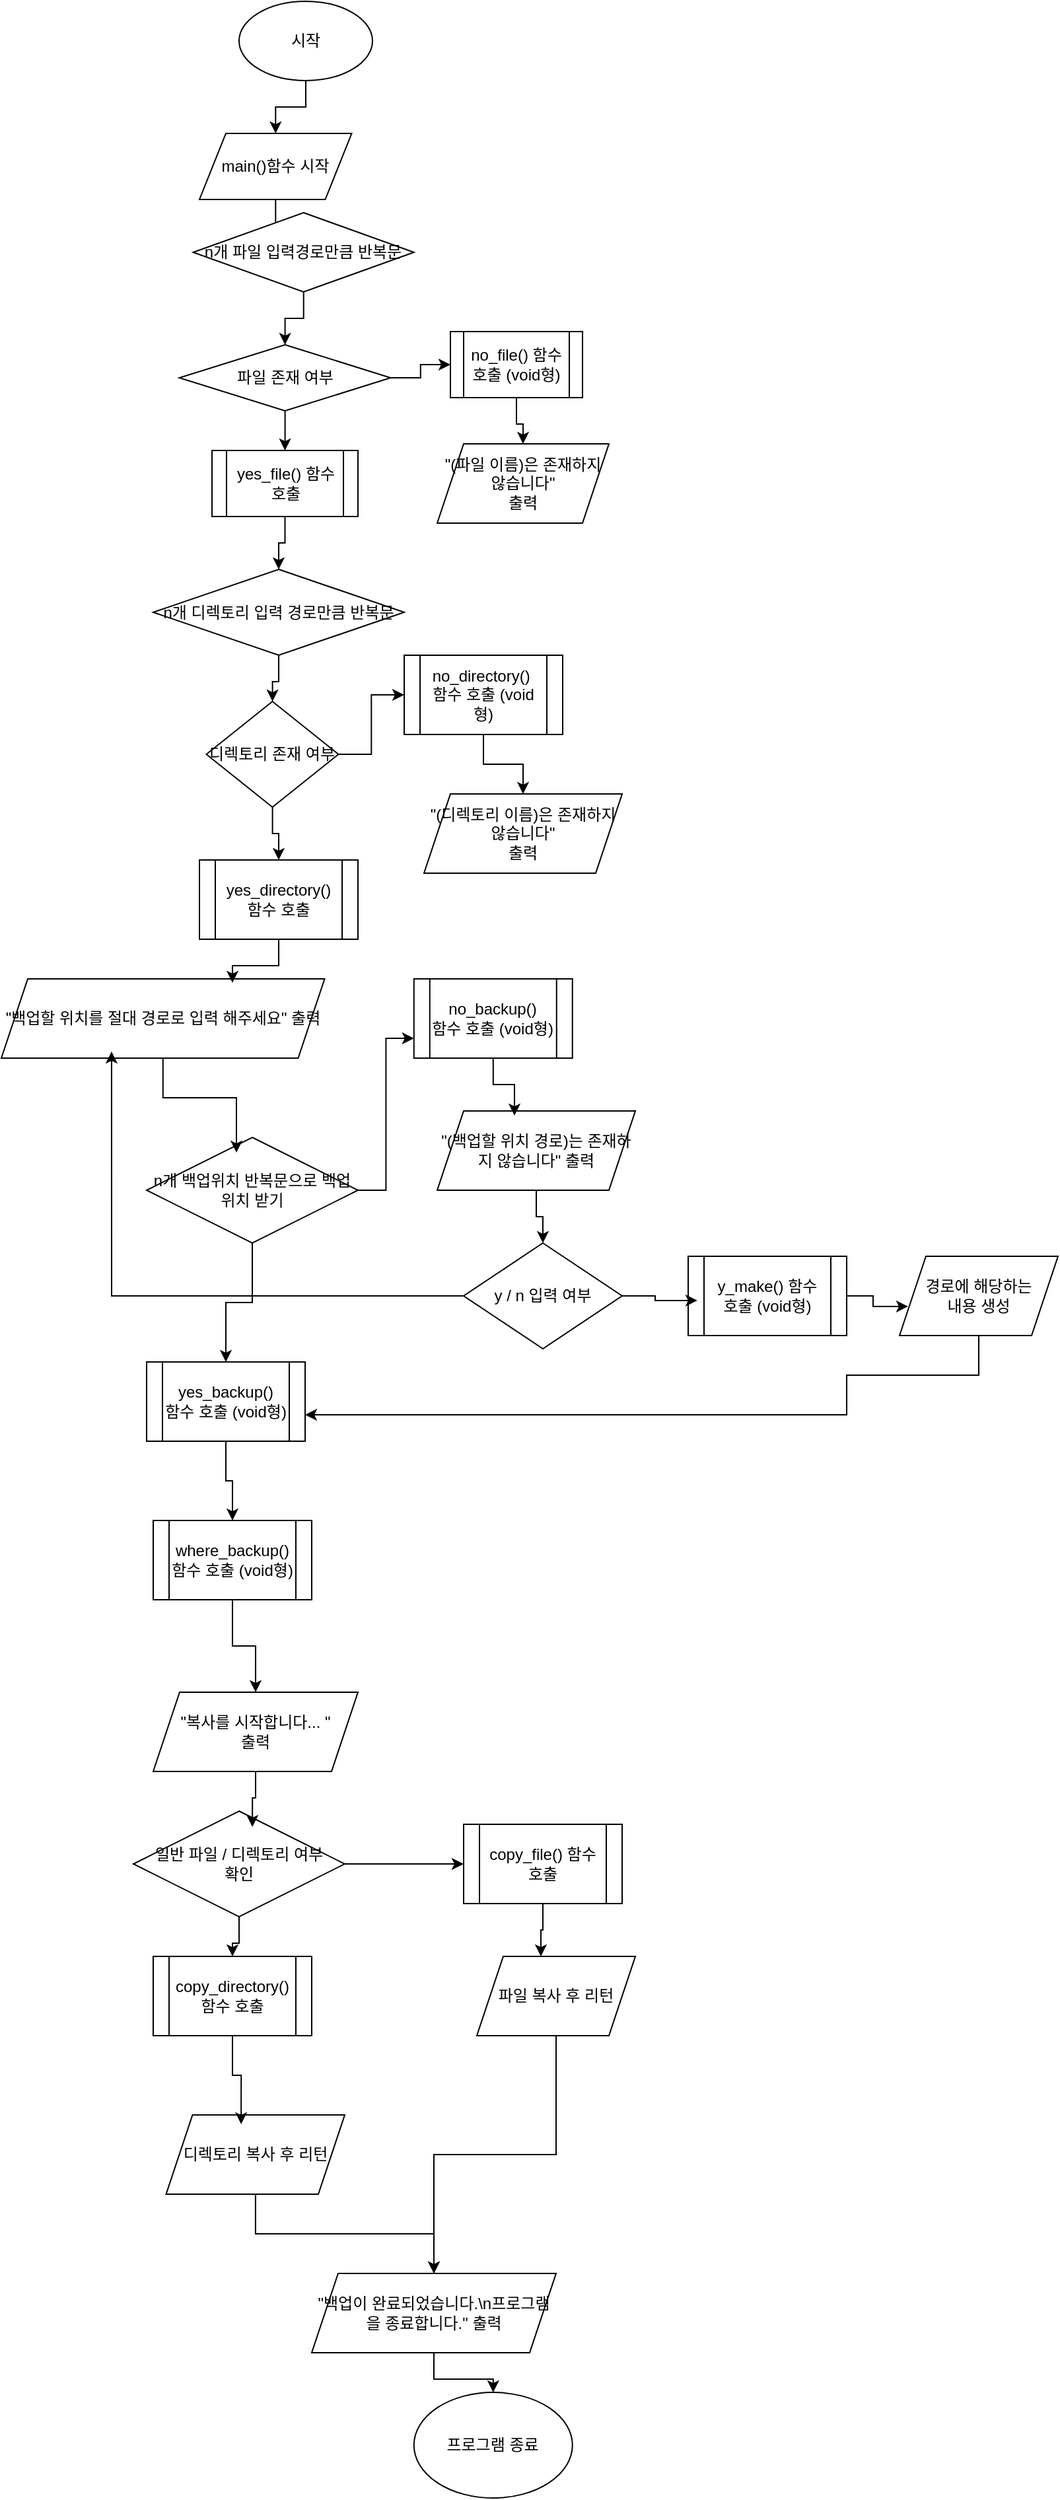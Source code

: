 <mxfile version="28.2.8">
  <diagram name="페이지-1" id="_Ow8sb25zV9HUHV_xPIu">
    <mxGraphModel dx="1628" dy="606" grid="1" gridSize="10" guides="1" tooltips="1" connect="1" arrows="1" fold="1" page="1" pageScale="1" pageWidth="690" pageHeight="980" math="0" shadow="0">
      <root>
        <mxCell id="0" />
        <mxCell id="1" parent="0" />
        <mxCell id="-bwylKkLOB3QHr3YSKQO-12" value="" style="edgeStyle=orthogonalEdgeStyle;rounded=0;orthogonalLoop=1;jettySize=auto;html=1;" edge="1" parent="1" source="-bwylKkLOB3QHr3YSKQO-1" target="-bwylKkLOB3QHr3YSKQO-2">
          <mxGeometry relative="1" as="geometry" />
        </mxCell>
        <mxCell id="-bwylKkLOB3QHr3YSKQO-1" value="&lt;span style=&quot;&quot;&gt;시작&lt;/span&gt;" style="ellipse;whiteSpace=wrap;html=1;labelBackgroundColor=none;" vertex="1" parent="1">
          <mxGeometry x="80" width="101" height="60" as="geometry" />
        </mxCell>
        <mxCell id="-bwylKkLOB3QHr3YSKQO-28" value="" style="edgeStyle=orthogonalEdgeStyle;rounded=0;orthogonalLoop=1;jettySize=auto;html=1;" edge="1" parent="1" source="-bwylKkLOB3QHr3YSKQO-2" target="-bwylKkLOB3QHr3YSKQO-25">
          <mxGeometry relative="1" as="geometry" />
        </mxCell>
        <mxCell id="-bwylKkLOB3QHr3YSKQO-2" value="main()함수 시작" style="shape=parallelogram;perimeter=parallelogramPerimeter;whiteSpace=wrap;html=1;fixedSize=1;" vertex="1" parent="1">
          <mxGeometry x="50" y="100" width="115.25" height="50" as="geometry" />
        </mxCell>
        <mxCell id="-bwylKkLOB3QHr3YSKQO-14" value="" style="edgeStyle=orthogonalEdgeStyle;rounded=0;orthogonalLoop=1;jettySize=auto;html=1;" edge="1" parent="1" source="-bwylKkLOB3QHr3YSKQO-3" target="-bwylKkLOB3QHr3YSKQO-5">
          <mxGeometry relative="1" as="geometry" />
        </mxCell>
        <mxCell id="-bwylKkLOB3QHr3YSKQO-35" style="edgeStyle=orthogonalEdgeStyle;rounded=0;orthogonalLoop=1;jettySize=auto;html=1;" edge="1" parent="1" source="-bwylKkLOB3QHr3YSKQO-3" target="-bwylKkLOB3QHr3YSKQO-4">
          <mxGeometry relative="1" as="geometry" />
        </mxCell>
        <mxCell id="-bwylKkLOB3QHr3YSKQO-3" value="파일 존재 여부" style="rhombus;whiteSpace=wrap;html=1;" vertex="1" parent="1">
          <mxGeometry x="34.75" y="260" width="160" height="50" as="geometry" />
        </mxCell>
        <mxCell id="-bwylKkLOB3QHr3YSKQO-16" value="" style="edgeStyle=orthogonalEdgeStyle;rounded=0;orthogonalLoop=1;jettySize=auto;html=1;" edge="1" parent="1" source="-bwylKkLOB3QHr3YSKQO-4" target="-bwylKkLOB3QHr3YSKQO-15">
          <mxGeometry relative="1" as="geometry" />
        </mxCell>
        <mxCell id="-bwylKkLOB3QHr3YSKQO-4" value="no_file() 함수&lt;div&gt;호출 (void형)&lt;/div&gt;" style="shape=process;whiteSpace=wrap;html=1;backgroundOutline=1;" vertex="1" parent="1">
          <mxGeometry x="240" y="250" width="100" height="50" as="geometry" />
        </mxCell>
        <mxCell id="-bwylKkLOB3QHr3YSKQO-37" style="edgeStyle=orthogonalEdgeStyle;rounded=0;orthogonalLoop=1;jettySize=auto;html=1;entryX=0.5;entryY=0;entryDx=0;entryDy=0;" edge="1" parent="1" source="-bwylKkLOB3QHr3YSKQO-5" target="-bwylKkLOB3QHr3YSKQO-36">
          <mxGeometry relative="1" as="geometry" />
        </mxCell>
        <mxCell id="-bwylKkLOB3QHr3YSKQO-5" value="yes_file() 함수&lt;div&gt;호출&lt;/div&gt;" style="shape=process;whiteSpace=wrap;html=1;backgroundOutline=1;" vertex="1" parent="1">
          <mxGeometry x="59.5" y="340" width="110.5" height="50" as="geometry" />
        </mxCell>
        <mxCell id="-bwylKkLOB3QHr3YSKQO-15" value="&quot;(파일 이름)은 존재하지 않습니다&quot;&lt;div&gt;출력&lt;/div&gt;" style="shape=parallelogram;perimeter=parallelogramPerimeter;whiteSpace=wrap;html=1;fixedSize=1;" vertex="1" parent="1">
          <mxGeometry x="230" y="335" width="130" height="60" as="geometry" />
        </mxCell>
        <mxCell id="-bwylKkLOB3QHr3YSKQO-20" value="" style="edgeStyle=orthogonalEdgeStyle;rounded=0;orthogonalLoop=1;jettySize=auto;html=1;" edge="1" parent="1" source="-bwylKkLOB3QHr3YSKQO-17" target="-bwylKkLOB3QHr3YSKQO-19">
          <mxGeometry relative="1" as="geometry" />
        </mxCell>
        <mxCell id="-bwylKkLOB3QHr3YSKQO-22" value="" style="edgeStyle=orthogonalEdgeStyle;rounded=0;orthogonalLoop=1;jettySize=auto;html=1;" edge="1" parent="1" source="-bwylKkLOB3QHr3YSKQO-17" target="-bwylKkLOB3QHr3YSKQO-21">
          <mxGeometry relative="1" as="geometry" />
        </mxCell>
        <mxCell id="-bwylKkLOB3QHr3YSKQO-17" value="디렉토리 존재 여부" style="rhombus;whiteSpace=wrap;html=1;" vertex="1" parent="1">
          <mxGeometry x="55.25" y="530" width="100" height="80" as="geometry" />
        </mxCell>
        <mxCell id="-bwylKkLOB3QHr3YSKQO-24" value="" style="edgeStyle=orthogonalEdgeStyle;rounded=0;orthogonalLoop=1;jettySize=auto;html=1;" edge="1" parent="1" source="-bwylKkLOB3QHr3YSKQO-19" target="-bwylKkLOB3QHr3YSKQO-23">
          <mxGeometry relative="1" as="geometry" />
        </mxCell>
        <mxCell id="-bwylKkLOB3QHr3YSKQO-19" value="no_directory()&amp;nbsp;&lt;div&gt;함수 호출 (void 형)&lt;/div&gt;" style="shape=process;whiteSpace=wrap;html=1;backgroundOutline=1;" vertex="1" parent="1">
          <mxGeometry x="205" y="495" width="120" height="60" as="geometry" />
        </mxCell>
        <mxCell id="-bwylKkLOB3QHr3YSKQO-21" value="yes_directory()&lt;div&gt;함수 호출&lt;/div&gt;" style="shape=process;whiteSpace=wrap;html=1;backgroundOutline=1;" vertex="1" parent="1">
          <mxGeometry x="50" y="650" width="120" height="60" as="geometry" />
        </mxCell>
        <mxCell id="-bwylKkLOB3QHr3YSKQO-23" value="&quot;(디렉토리 이름)은 존재하지 않습니다&quot;&lt;div&gt;출력&lt;/div&gt;" style="shape=parallelogram;perimeter=parallelogramPerimeter;whiteSpace=wrap;html=1;fixedSize=1;" vertex="1" parent="1">
          <mxGeometry x="220" y="600" width="150" height="60" as="geometry" />
        </mxCell>
        <mxCell id="-bwylKkLOB3QHr3YSKQO-34" style="edgeStyle=orthogonalEdgeStyle;rounded=0;orthogonalLoop=1;jettySize=auto;html=1;" edge="1" parent="1" source="-bwylKkLOB3QHr3YSKQO-25" target="-bwylKkLOB3QHr3YSKQO-3">
          <mxGeometry relative="1" as="geometry" />
        </mxCell>
        <mxCell id="-bwylKkLOB3QHr3YSKQO-25" value="n개 파일 입력경로만큼 반복문" style="rhombus;whiteSpace=wrap;html=1;" vertex="1" parent="1">
          <mxGeometry x="45.25" y="160" width="167.13" height="60" as="geometry" />
        </mxCell>
        <mxCell id="-bwylKkLOB3QHr3YSKQO-38" style="edgeStyle=orthogonalEdgeStyle;rounded=0;orthogonalLoop=1;jettySize=auto;html=1;" edge="1" parent="1" source="-bwylKkLOB3QHr3YSKQO-36" target="-bwylKkLOB3QHr3YSKQO-17">
          <mxGeometry relative="1" as="geometry" />
        </mxCell>
        <mxCell id="-bwylKkLOB3QHr3YSKQO-36" value="n개 디렉토리 입력 경로만큼 반복문" style="rhombus;whiteSpace=wrap;html=1;" vertex="1" parent="1">
          <mxGeometry x="15" y="430" width="190" height="65" as="geometry" />
        </mxCell>
        <mxCell id="-bwylKkLOB3QHr3YSKQO-42" style="edgeStyle=orthogonalEdgeStyle;rounded=0;orthogonalLoop=1;jettySize=auto;html=1;entryX=0;entryY=0.75;entryDx=0;entryDy=0;" edge="1" parent="1" source="-bwylKkLOB3QHr3YSKQO-39" target="-bwylKkLOB3QHr3YSKQO-41">
          <mxGeometry relative="1" as="geometry" />
        </mxCell>
        <mxCell id="-bwylKkLOB3QHr3YSKQO-54" style="edgeStyle=orthogonalEdgeStyle;rounded=0;orthogonalLoop=1;jettySize=auto;html=1;" edge="1" parent="1" source="-bwylKkLOB3QHr3YSKQO-39" target="-bwylKkLOB3QHr3YSKQO-53">
          <mxGeometry relative="1" as="geometry" />
        </mxCell>
        <mxCell id="-bwylKkLOB3QHr3YSKQO-39" value="n개 백업위치 반복문으로 백업 위치 받기" style="rhombus;whiteSpace=wrap;html=1;" vertex="1" parent="1">
          <mxGeometry x="10" y="860" width="160" height="80" as="geometry" />
        </mxCell>
        <mxCell id="-bwylKkLOB3QHr3YSKQO-41" value="no_backup()&lt;div&gt;함수 호출 (void형)&lt;/div&gt;" style="shape=process;whiteSpace=wrap;html=1;backgroundOutline=1;" vertex="1" parent="1">
          <mxGeometry x="212.38" y="740" width="120" height="60" as="geometry" />
        </mxCell>
        <mxCell id="-bwylKkLOB3QHr3YSKQO-47" style="edgeStyle=orthogonalEdgeStyle;rounded=0;orthogonalLoop=1;jettySize=auto;html=1;" edge="1" parent="1" source="-bwylKkLOB3QHr3YSKQO-43" target="-bwylKkLOB3QHr3YSKQO-46">
          <mxGeometry relative="1" as="geometry" />
        </mxCell>
        <mxCell id="-bwylKkLOB3QHr3YSKQO-43" value="&quot;(백업할 위치 경로)는 존재하지 않습니다&quot; 출력" style="shape=parallelogram;perimeter=parallelogramPerimeter;whiteSpace=wrap;html=1;fixedSize=1;" vertex="1" parent="1">
          <mxGeometry x="230" y="840" width="150" height="60" as="geometry" />
        </mxCell>
        <mxCell id="-bwylKkLOB3QHr3YSKQO-45" style="edgeStyle=orthogonalEdgeStyle;rounded=0;orthogonalLoop=1;jettySize=auto;html=1;entryX=0.39;entryY=0.058;entryDx=0;entryDy=0;entryPerimeter=0;" edge="1" parent="1" source="-bwylKkLOB3QHr3YSKQO-41" target="-bwylKkLOB3QHr3YSKQO-43">
          <mxGeometry relative="1" as="geometry" />
        </mxCell>
        <mxCell id="-bwylKkLOB3QHr3YSKQO-46" value="y / n 입력 여부" style="rhombus;whiteSpace=wrap;html=1;" vertex="1" parent="1">
          <mxGeometry x="250" y="940" width="120" height="80" as="geometry" />
        </mxCell>
        <mxCell id="-bwylKkLOB3QHr3YSKQO-48" value="y_make() 함수&lt;div&gt;호출 (void형)&lt;/div&gt;" style="shape=process;whiteSpace=wrap;html=1;backgroundOutline=1;" vertex="1" parent="1">
          <mxGeometry x="420" y="950" width="120" height="60" as="geometry" />
        </mxCell>
        <mxCell id="-bwylKkLOB3QHr3YSKQO-49" style="edgeStyle=orthogonalEdgeStyle;rounded=0;orthogonalLoop=1;jettySize=auto;html=1;entryX=0.058;entryY=0.558;entryDx=0;entryDy=0;entryPerimeter=0;" edge="1" parent="1" source="-bwylKkLOB3QHr3YSKQO-46" target="-bwylKkLOB3QHr3YSKQO-48">
          <mxGeometry relative="1" as="geometry" />
        </mxCell>
        <mxCell id="-bwylKkLOB3QHr3YSKQO-81" style="edgeStyle=orthogonalEdgeStyle;rounded=0;orthogonalLoop=1;jettySize=auto;html=1;" edge="1" parent="1" source="-bwylKkLOB3QHr3YSKQO-50" target="-bwylKkLOB3QHr3YSKQO-53">
          <mxGeometry relative="1" as="geometry">
            <mxPoint x="640" y="1070" as="targetPoint" />
            <Array as="points">
              <mxPoint x="640" y="1040" />
              <mxPoint x="540" y="1040" />
              <mxPoint x="540" y="1070" />
            </Array>
          </mxGeometry>
        </mxCell>
        <mxCell id="-bwylKkLOB3QHr3YSKQO-50" value="경로에 해당하는&lt;div&gt;내용 생성&lt;/div&gt;" style="shape=parallelogram;perimeter=parallelogramPerimeter;whiteSpace=wrap;html=1;fixedSize=1;" vertex="1" parent="1">
          <mxGeometry x="580" y="950" width="120" height="60" as="geometry" />
        </mxCell>
        <mxCell id="-bwylKkLOB3QHr3YSKQO-51" style="edgeStyle=orthogonalEdgeStyle;rounded=0;orthogonalLoop=1;jettySize=auto;html=1;entryX=0.054;entryY=0.633;entryDx=0;entryDy=0;entryPerimeter=0;" edge="1" parent="1" source="-bwylKkLOB3QHr3YSKQO-48" target="-bwylKkLOB3QHr3YSKQO-50">
          <mxGeometry relative="1" as="geometry" />
        </mxCell>
        <mxCell id="-bwylKkLOB3QHr3YSKQO-52" value="&quot;백업할 위치를 절대 경로로 입력 해주세요&quot; 출력" style="shape=parallelogram;perimeter=parallelogramPerimeter;whiteSpace=wrap;html=1;fixedSize=1;" vertex="1" parent="1">
          <mxGeometry x="-100" y="740" width="244.75" height="60" as="geometry" />
        </mxCell>
        <mxCell id="-bwylKkLOB3QHr3YSKQO-67" style="edgeStyle=orthogonalEdgeStyle;rounded=0;orthogonalLoop=1;jettySize=auto;html=1;entryX=0.5;entryY=0;entryDx=0;entryDy=0;" edge="1" parent="1" source="-bwylKkLOB3QHr3YSKQO-53" target="-bwylKkLOB3QHr3YSKQO-57">
          <mxGeometry relative="1" as="geometry" />
        </mxCell>
        <mxCell id="-bwylKkLOB3QHr3YSKQO-53" value="yes_backup()&lt;div&gt;함수 호출 (void형)&lt;/div&gt;" style="shape=process;whiteSpace=wrap;html=1;backgroundOutline=1;" vertex="1" parent="1">
          <mxGeometry x="10" y="1030" width="120" height="60" as="geometry" />
        </mxCell>
        <mxCell id="-bwylKkLOB3QHr3YSKQO-69" style="edgeStyle=orthogonalEdgeStyle;rounded=0;orthogonalLoop=1;jettySize=auto;html=1;entryX=0.5;entryY=0;entryDx=0;entryDy=0;" edge="1" parent="1" source="-bwylKkLOB3QHr3YSKQO-57" target="-bwylKkLOB3QHr3YSKQO-68">
          <mxGeometry relative="1" as="geometry" />
        </mxCell>
        <mxCell id="-bwylKkLOB3QHr3YSKQO-57" value="where_backup() 함수 호출 (void형)" style="shape=process;whiteSpace=wrap;html=1;backgroundOutline=1;" vertex="1" parent="1">
          <mxGeometry x="14.995" y="1150" width="120" height="60" as="geometry" />
        </mxCell>
        <mxCell id="-bwylKkLOB3QHr3YSKQO-59" style="edgeStyle=orthogonalEdgeStyle;rounded=0;orthogonalLoop=1;jettySize=auto;html=1;entryX=0.715;entryY=0.05;entryDx=0;entryDy=0;entryPerimeter=0;" edge="1" parent="1" source="-bwylKkLOB3QHr3YSKQO-21" target="-bwylKkLOB3QHr3YSKQO-52">
          <mxGeometry relative="1" as="geometry" />
        </mxCell>
        <mxCell id="-bwylKkLOB3QHr3YSKQO-65" style="edgeStyle=orthogonalEdgeStyle;rounded=0;orthogonalLoop=1;jettySize=auto;html=1;entryX=0.425;entryY=0.144;entryDx=0;entryDy=0;entryPerimeter=0;" edge="1" parent="1" source="-bwylKkLOB3QHr3YSKQO-52" target="-bwylKkLOB3QHr3YSKQO-39">
          <mxGeometry relative="1" as="geometry" />
        </mxCell>
        <mxCell id="-bwylKkLOB3QHr3YSKQO-66" style="edgeStyle=orthogonalEdgeStyle;rounded=0;orthogonalLoop=1;jettySize=auto;html=1;entryX=0.341;entryY=0.917;entryDx=0;entryDy=0;entryPerimeter=0;" edge="1" parent="1" source="-bwylKkLOB3QHr3YSKQO-46" target="-bwylKkLOB3QHr3YSKQO-52">
          <mxGeometry relative="1" as="geometry" />
        </mxCell>
        <mxCell id="-bwylKkLOB3QHr3YSKQO-68" value="&quot;복사를 시작합니다... &quot;&lt;div&gt;출력&lt;/div&gt;" style="shape=parallelogram;perimeter=parallelogramPerimeter;whiteSpace=wrap;html=1;fixedSize=1;" vertex="1" parent="1">
          <mxGeometry x="14.99" y="1280" width="155.01" height="60" as="geometry" />
        </mxCell>
        <mxCell id="-bwylKkLOB3QHr3YSKQO-70" value="copy_file() 함수 호출" style="shape=process;whiteSpace=wrap;html=1;backgroundOutline=1;" vertex="1" parent="1">
          <mxGeometry x="250" y="1380" width="120" height="60" as="geometry" />
        </mxCell>
        <mxCell id="-bwylKkLOB3QHr3YSKQO-71" value="copy_directory() 함수 호출" style="shape=process;whiteSpace=wrap;html=1;backgroundOutline=1;" vertex="1" parent="1">
          <mxGeometry x="14.99" y="1480" width="120" height="60" as="geometry" />
        </mxCell>
        <mxCell id="-bwylKkLOB3QHr3YSKQO-74" style="edgeStyle=orthogonalEdgeStyle;rounded=0;orthogonalLoop=1;jettySize=auto;html=1;entryX=0;entryY=0.5;entryDx=0;entryDy=0;" edge="1" parent="1" source="-bwylKkLOB3QHr3YSKQO-72" target="-bwylKkLOB3QHr3YSKQO-70">
          <mxGeometry relative="1" as="geometry" />
        </mxCell>
        <mxCell id="-bwylKkLOB3QHr3YSKQO-75" style="edgeStyle=orthogonalEdgeStyle;rounded=0;orthogonalLoop=1;jettySize=auto;html=1;" edge="1" parent="1" source="-bwylKkLOB3QHr3YSKQO-72" target="-bwylKkLOB3QHr3YSKQO-71">
          <mxGeometry relative="1" as="geometry" />
        </mxCell>
        <mxCell id="-bwylKkLOB3QHr3YSKQO-72" value="일반 파일 / 디렉토리 여부&lt;div&gt;확인&lt;/div&gt;" style="rhombus;whiteSpace=wrap;html=1;" vertex="1" parent="1">
          <mxGeometry y="1370" width="160" height="80" as="geometry" />
        </mxCell>
        <mxCell id="-bwylKkLOB3QHr3YSKQO-73" style="edgeStyle=orthogonalEdgeStyle;rounded=0;orthogonalLoop=1;jettySize=auto;html=1;entryX=0.563;entryY=0.15;entryDx=0;entryDy=0;entryPerimeter=0;" edge="1" parent="1" source="-bwylKkLOB3QHr3YSKQO-68" target="-bwylKkLOB3QHr3YSKQO-72">
          <mxGeometry relative="1" as="geometry" />
        </mxCell>
        <mxCell id="-bwylKkLOB3QHr3YSKQO-84" style="edgeStyle=orthogonalEdgeStyle;rounded=0;orthogonalLoop=1;jettySize=auto;html=1;" edge="1" parent="1" source="-bwylKkLOB3QHr3YSKQO-77" target="-bwylKkLOB3QHr3YSKQO-83">
          <mxGeometry relative="1" as="geometry" />
        </mxCell>
        <mxCell id="-bwylKkLOB3QHr3YSKQO-77" value="디렉토리 복사 후 리턴" style="shape=parallelogram;perimeter=parallelogramPerimeter;whiteSpace=wrap;html=1;fixedSize=1;" vertex="1" parent="1">
          <mxGeometry x="24.75" y="1600" width="135.25" height="60" as="geometry" />
        </mxCell>
        <mxCell id="-bwylKkLOB3QHr3YSKQO-85" style="edgeStyle=orthogonalEdgeStyle;rounded=0;orthogonalLoop=1;jettySize=auto;html=1;" edge="1" parent="1" source="-bwylKkLOB3QHr3YSKQO-78" target="-bwylKkLOB3QHr3YSKQO-83">
          <mxGeometry relative="1" as="geometry" />
        </mxCell>
        <mxCell id="-bwylKkLOB3QHr3YSKQO-78" value="파일 복사 후 리턴" style="shape=parallelogram;perimeter=parallelogramPerimeter;whiteSpace=wrap;html=1;fixedSize=1;" vertex="1" parent="1">
          <mxGeometry x="260" y="1480" width="120" height="60" as="geometry" />
        </mxCell>
        <mxCell id="-bwylKkLOB3QHr3YSKQO-79" style="edgeStyle=orthogonalEdgeStyle;rounded=0;orthogonalLoop=1;jettySize=auto;html=1;entryX=0.42;entryY=0.117;entryDx=0;entryDy=0;entryPerimeter=0;" edge="1" parent="1" source="-bwylKkLOB3QHr3YSKQO-71" target="-bwylKkLOB3QHr3YSKQO-77">
          <mxGeometry relative="1" as="geometry" />
        </mxCell>
        <mxCell id="-bwylKkLOB3QHr3YSKQO-80" style="edgeStyle=orthogonalEdgeStyle;rounded=0;orthogonalLoop=1;jettySize=auto;html=1;entryX=0.404;entryY=0;entryDx=0;entryDy=0;entryPerimeter=0;" edge="1" parent="1" source="-bwylKkLOB3QHr3YSKQO-70" target="-bwylKkLOB3QHr3YSKQO-78">
          <mxGeometry relative="1" as="geometry" />
        </mxCell>
        <mxCell id="-bwylKkLOB3QHr3YSKQO-87" style="edgeStyle=orthogonalEdgeStyle;rounded=0;orthogonalLoop=1;jettySize=auto;html=1;" edge="1" parent="1" source="-bwylKkLOB3QHr3YSKQO-83" target="-bwylKkLOB3QHr3YSKQO-86">
          <mxGeometry relative="1" as="geometry" />
        </mxCell>
        <mxCell id="-bwylKkLOB3QHr3YSKQO-83" value="&quot;백업이 완료되었습니다.\n프로그램을 종료합니다.&quot; 출력" style="shape=parallelogram;perimeter=parallelogramPerimeter;whiteSpace=wrap;html=1;fixedSize=1;" vertex="1" parent="1">
          <mxGeometry x="134.99" y="1720" width="185" height="60" as="geometry" />
        </mxCell>
        <mxCell id="-bwylKkLOB3QHr3YSKQO-86" value="프로그램 종료" style="ellipse;whiteSpace=wrap;html=1;" vertex="1" parent="1">
          <mxGeometry x="212.38" y="1810" width="120" height="80" as="geometry" />
        </mxCell>
      </root>
    </mxGraphModel>
  </diagram>
</mxfile>
